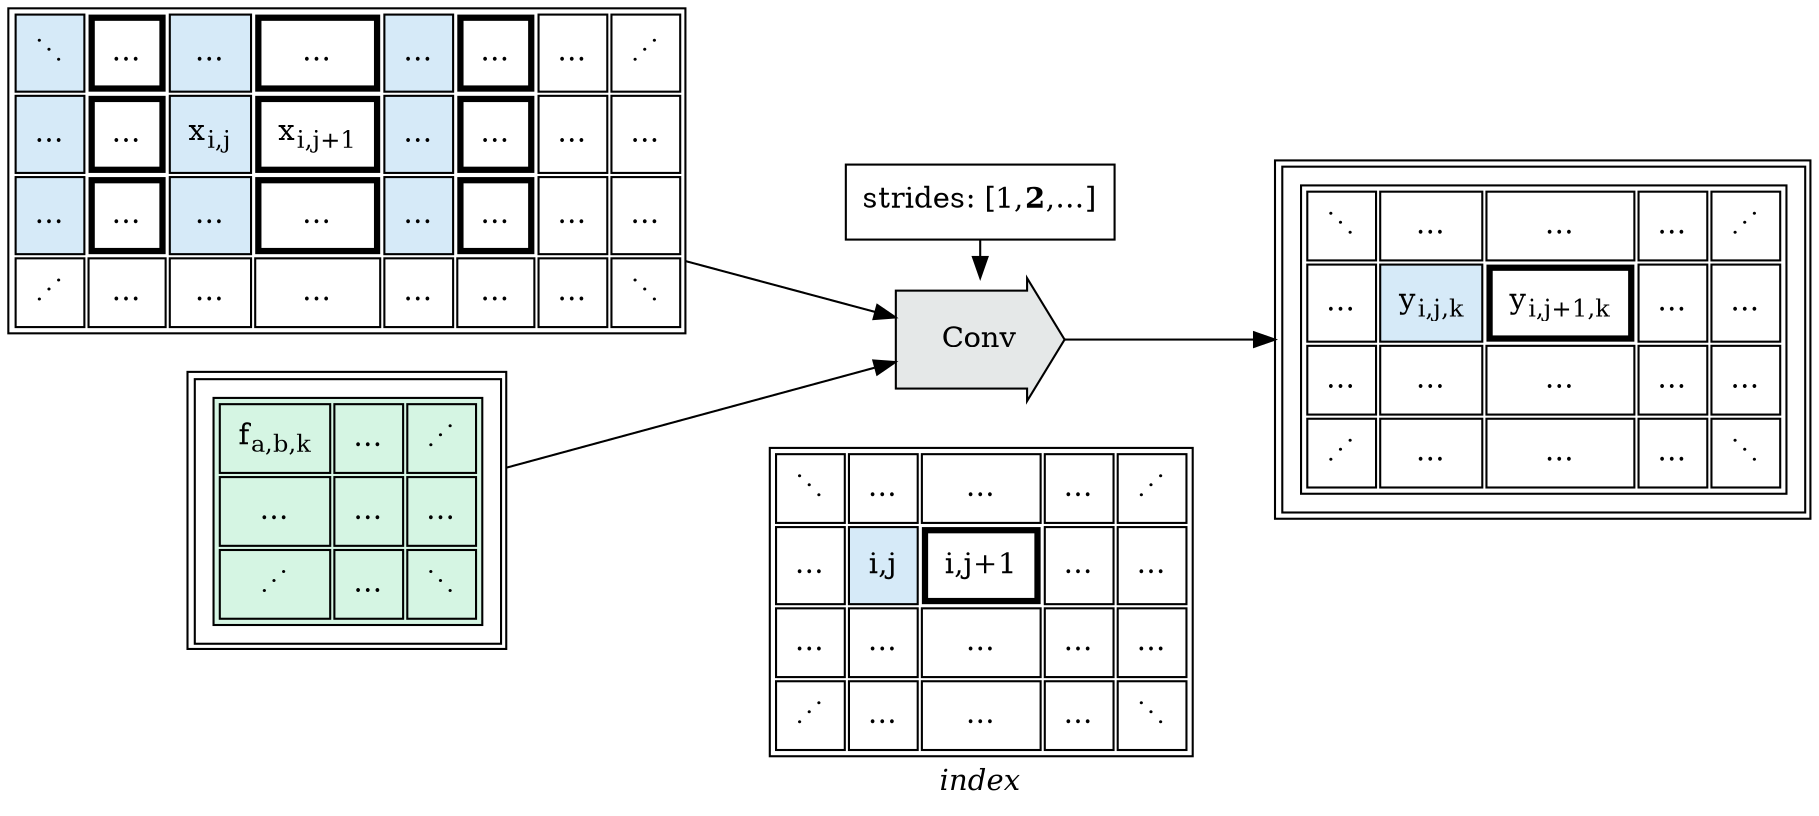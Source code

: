 digraph G {
  rankdir=LR;

  idx [
    shape="plain",
    label=<
        <table border="0">
    <tr><td>

      <table cellpadding="8">
          <tr>
              <td>⋱</td>
              <td>…</td>
              <td>…</td>
              <td>…</td>
              <td>⋰</td>
              </tr>
          <tr>
              <td>…</td>
              <td bgcolor="#D6EAF8">i,j</td>
              <td border="3">i,j+1</td>
              <td>…</td>
              <td>…</td>
              </tr>
          <tr>
              <td>…</td>
              <td>…</td>
              <td>…</td>
              <td>…</td>
              <td>…</td>
              </tr>
          <tr>
              <td>⋰</td>
              <td>…</td>
              <td>…</td>
              <td>…</td>
              <td>⋱</td>
              </tr>
          </table>
	</td></tr>

    <tr><td><i>index</i></td></tr>
          </table>
    >,
  ];

  X [
      shape="plain",
      label=<
      <table cellpadding="8">
          <tr>
              <td bgcolor="#D6EAF8">⋱</td>
              <td border="3">…</td>
              <td bgcolor="#D6EAF8">…</td>
              <td border="3">…</td>
              <td bgcolor="#D6EAF8">…</td>
              <td border="3">…</td>
              <td>…</td>
              <td>⋰</td>
              </tr>
          <tr>
              <td bgcolor="#D6EAF8">…</td>
              <td border="3">…</td>
              <td bgcolor="#D6EAF8">x<sub>i,j</sub></td>
              <td border="3">x<sub>i,j+1</sub></td>
              <td bgcolor="#D6EAF8">…</td>
              <td border="3">…</td>
              <td>…</td>
              <td>…</td>
              </tr>
          <tr>
              <td bgcolor="#D6EAF8">…</td>
              <td border="3">…</td>
              <td bgcolor="#D6EAF8">…</td>
              <td border="3">…</td>
              <td bgcolor="#D6EAF8">…</td>
              <td border="3">…</td>
              <td>…</td>
              <td>…</td>
              </tr>
          <tr>
              <td>⋰</td>
              <td>…</td>
              <td>…</td>
              <td>…</td>
              <td>…</td>
              <td>…</td>
              <td>…</td>
              <td>⋱</td>
              </tr>
          </table>
      >,
  ];

  F [
      shape="plain",
      label=<
      <table cellpadding="8">
        <tr><td>
      <table bgcolor="#D5F5E3" cellpadding="8">
          <tr>
              <td >f<sub>a,b,k</sub></td>
              <td >…</td>
              <td>⋰</td>
              </tr>
          <tr>
              <td>…</td>
              <td>…</td>
              <td>…</td>
              </tr>
          <tr>
          	<td>⋰</td>
              <td>…</td>
          	<td>⋱</td>
              </tr>
          </table>
	  </td></tr>
        </table>
      >,
  ];

  Conv [
      shape=rarrow,
      style=filled,
      fillcolor="#E5E8E8",
      margin=0.3
  ];

  strides [
      label=<strides: [1,<b>2</b>,…]>,
      shape=rectangle,
  ];

  strides -> Conv;

  Y [
      shape="plain",
      label=<
      <table cellpadding="8">
        <tr><td>

      <table cellpadding="8">
          <tr>
              <td>⋱</td>
              <td>…</td>
              <td>…</td>
              <td>…</td>
              <td>⋰</td>
              </tr>
          <tr>
              <td>…</td>
              <td bgcolor="#D6EAF8">y<sub>i,j,k</sub></td>
              <td border="3">y<sub>i,j+1,k</sub></td>
              <td>…</td>
              <td>…</td>
              </tr>
          <tr>
              <td>…</td>
              <td>…</td>
              <td>…</td>
              <td>…</td>
              <td>…</td>
              </tr>
          <tr>
              <td>⋰</td>
              <td>…</td>
              <td>…</td>
              <td>…</td>
              <td>⋱</td>
              </tr>
          </table>

	  </td></tr>
        </table>
      >,
  ];

  X -> Conv;
  F -> Conv;
  Conv -> Y;

  { rank=same; idx; Conv; strides; }
}
